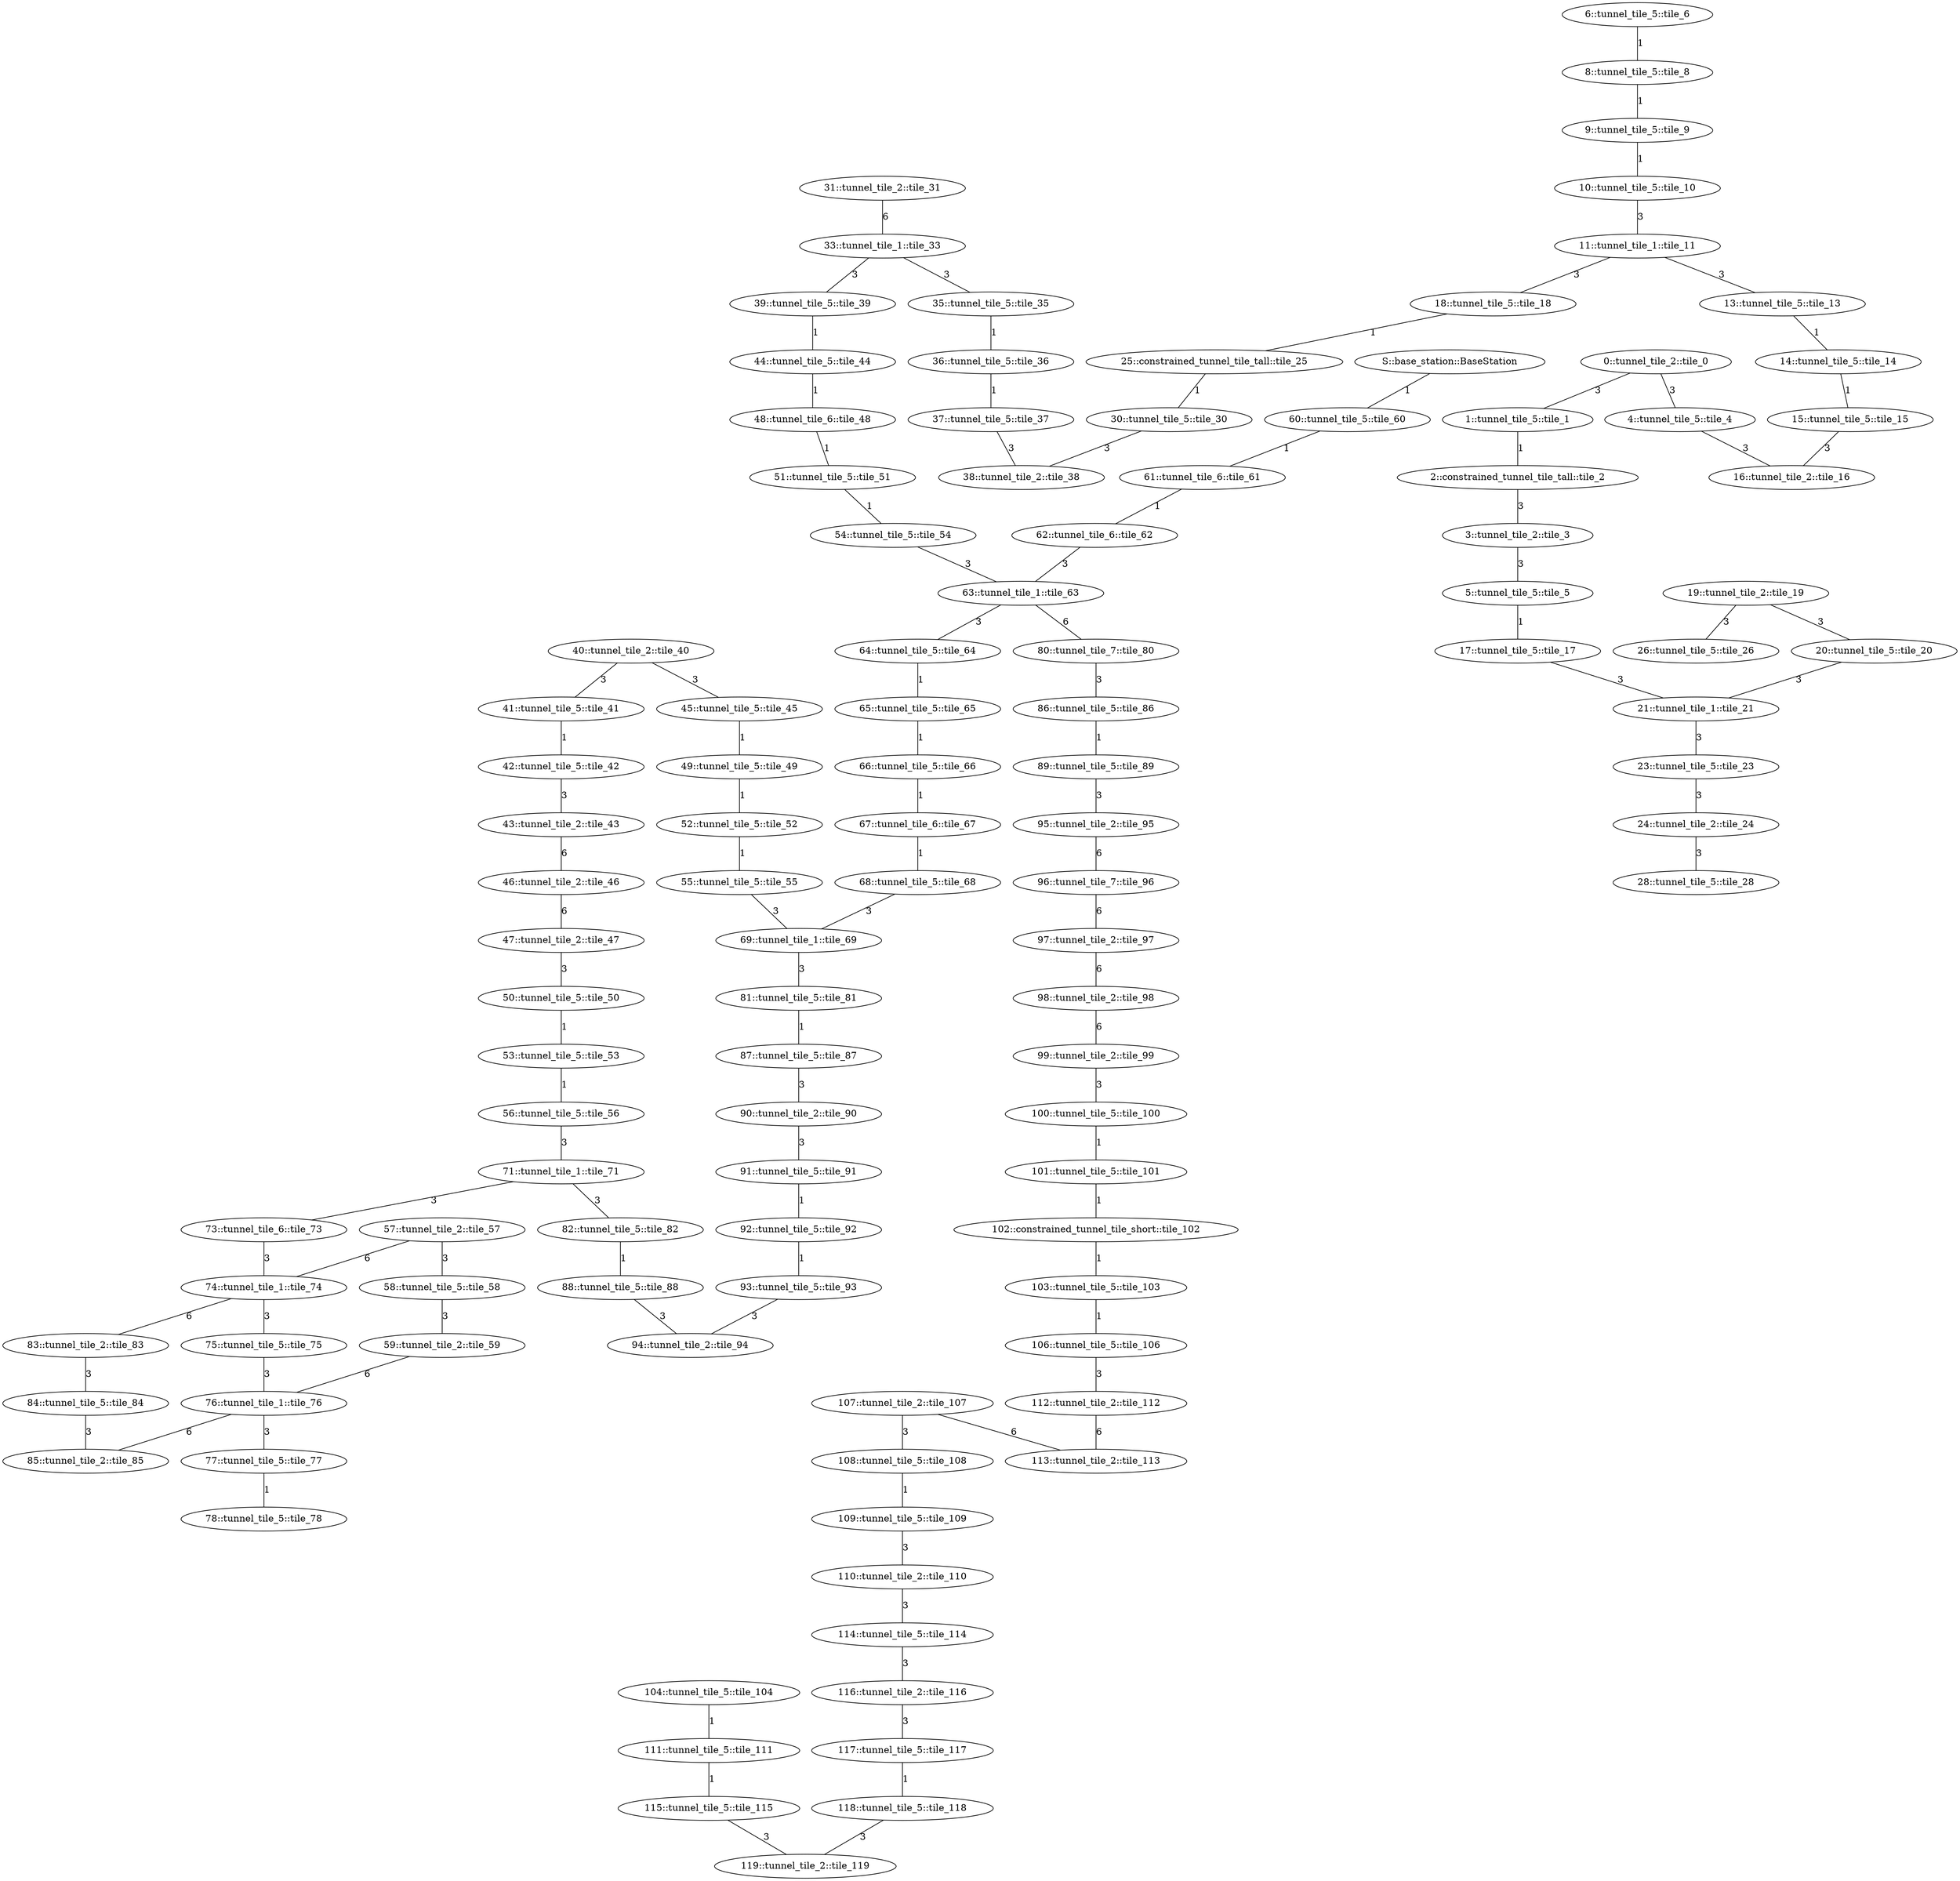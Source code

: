 /* Visibility graph for tunnel_qual.tsv
   Generated with the tile_tsv.py script:
     tile_tsv.py tunnel_qual.tsv -\-world-name tunnel_qual -\-x0 20 -\-y0 240 -\-z0 -10 -\-world-file tunnel_qual.world -\-graph-file tunnel_qual.dot */

graph {
  /* ==== Vertices ==== */

  /* Base station / Staging area */
  S   [label="S::base_station::BaseStation"];

  0   [label="0::tunnel_tile_2::tile_0"];
  1   [label="1::tunnel_tile_5::tile_1"];
  2   [label="2::constrained_tunnel_tile_tall::tile_2"];
  3   [label="3::tunnel_tile_2::tile_3"];
  4   [label="4::tunnel_tile_5::tile_4"];
  5   [label="5::tunnel_tile_5::tile_5"];
  6   [label="6::tunnel_tile_5::tile_6"];
  8   [label="8::tunnel_tile_5::tile_8"];
  9   [label="9::tunnel_tile_5::tile_9"];
  10  [label="10::tunnel_tile_5::tile_10"];
  11  [label="11::tunnel_tile_1::tile_11"];
  13  [label="13::tunnel_tile_5::tile_13"];
  14  [label="14::tunnel_tile_5::tile_14"];
  15  [label="15::tunnel_tile_5::tile_15"];
  16  [label="16::tunnel_tile_2::tile_16"];
  17  [label="17::tunnel_tile_5::tile_17"];
  18  [label="18::tunnel_tile_5::tile_18"];
  19  [label="19::tunnel_tile_2::tile_19"];
  20  [label="20::tunnel_tile_5::tile_20"];
  21  [label="21::tunnel_tile_1::tile_21"];
  23  [label="23::tunnel_tile_5::tile_23"];
  24  [label="24::tunnel_tile_2::tile_24"];
  25  [label="25::constrained_tunnel_tile_tall::tile_25"];
  26  [label="26::tunnel_tile_5::tile_26"];
  28  [label="28::tunnel_tile_5::tile_28"];
  30  [label="30::tunnel_tile_5::tile_30"];
  31  [label="31::tunnel_tile_2::tile_31"];
  33  [label="33::tunnel_tile_1::tile_33"];
  35  [label="35::tunnel_tile_5::tile_35"];
  36  [label="36::tunnel_tile_5::tile_36"];
  37  [label="37::tunnel_tile_5::tile_37"];
  38  [label="38::tunnel_tile_2::tile_38"];
  39  [label="39::tunnel_tile_5::tile_39"];
  40  [label="40::tunnel_tile_2::tile_40"];
  41  [label="41::tunnel_tile_5::tile_41"];
  42  [label="42::tunnel_tile_5::tile_42"];
  43  [label="43::tunnel_tile_2::tile_43"];
  44  [label="44::tunnel_tile_5::tile_44"];
  45  [label="45::tunnel_tile_5::tile_45"];
  46  [label="46::tunnel_tile_2::tile_46"];
  47  [label="47::tunnel_tile_2::tile_47"];
  48  [label="48::tunnel_tile_6::tile_48"];
  49  [label="49::tunnel_tile_5::tile_49"];
  50  [label="50::tunnel_tile_5::tile_50"];
  51  [label="51::tunnel_tile_5::tile_51"];
  52  [label="52::tunnel_tile_5::tile_52"];
  53  [label="53::tunnel_tile_5::tile_53"];
  54  [label="54::tunnel_tile_5::tile_54"];
  55  [label="55::tunnel_tile_5::tile_55"];
  56  [label="56::tunnel_tile_5::tile_56"];
  57  [label="57::tunnel_tile_2::tile_57"];
  58  [label="58::tunnel_tile_5::tile_58"];
  59  [label="59::tunnel_tile_2::tile_59"];
  60  [label="60::tunnel_tile_5::tile_60"];
  61  [label="61::tunnel_tile_6::tile_61"];
  62  [label="62::tunnel_tile_6::tile_62"];
  63  [label="63::tunnel_tile_1::tile_63"];
  64  [label="64::tunnel_tile_5::tile_64"];
  65  [label="65::tunnel_tile_5::tile_65"];
  66  [label="66::tunnel_tile_5::tile_66"];
  67  [label="67::tunnel_tile_6::tile_67"];
  68  [label="68::tunnel_tile_5::tile_68"];
  69  [label="69::tunnel_tile_1::tile_69"];
  71  [label="71::tunnel_tile_1::tile_71"];
  73  [label="73::tunnel_tile_6::tile_73"];
  74  [label="74::tunnel_tile_1::tile_74"];
  75  [label="75::tunnel_tile_5::tile_75"];
  76  [label="76::tunnel_tile_1::tile_76"];
  77  [label="77::tunnel_tile_5::tile_77"];
  78  [label="78::tunnel_tile_5::tile_78"];
  80  [label="80::tunnel_tile_7::tile_80"];
  81  [label="81::tunnel_tile_5::tile_81"];
  82  [label="82::tunnel_tile_5::tile_82"];
  83  [label="83::tunnel_tile_2::tile_83"];
  84  [label="84::tunnel_tile_5::tile_84"];
  85  [label="85::tunnel_tile_2::tile_85"];
  86  [label="86::tunnel_tile_5::tile_86"];
  87  [label="87::tunnel_tile_5::tile_87"];
  88  [label="88::tunnel_tile_5::tile_88"];
  89  [label="89::tunnel_tile_5::tile_89"];
  90  [label="90::tunnel_tile_2::tile_90"];
  91  [label="91::tunnel_tile_5::tile_91"];
  92  [label="92::tunnel_tile_5::tile_92"];
  93  [label="93::tunnel_tile_5::tile_93"];
  94  [label="94::tunnel_tile_2::tile_94"];
  95  [label="95::tunnel_tile_2::tile_95"];
  96  [label="96::tunnel_tile_7::tile_96"];
  97  [label="97::tunnel_tile_2::tile_97"];
  98  [label="98::tunnel_tile_2::tile_98"];
  99  [label="99::tunnel_tile_2::tile_99"];
  100 [label="100::tunnel_tile_5::tile_100"];
  101 [label="101::tunnel_tile_5::tile_101"];
  102 [label="102::constrained_tunnel_tile_short::tile_102"];
  103 [label="103::tunnel_tile_5::tile_103"];
  104 [label="104::tunnel_tile_5::tile_104"];
  106 [label="106::tunnel_tile_5::tile_106"];
  107 [label="107::tunnel_tile_2::tile_107"];
  108 [label="108::tunnel_tile_5::tile_108"];
  109 [label="109::tunnel_tile_5::tile_109"];
  110 [label="110::tunnel_tile_2::tile_110"];
  111 [label="111::tunnel_tile_5::tile_111"];
  112 [label="112::tunnel_tile_2::tile_112"];
  113 [label="113::tunnel_tile_2::tile_113"];
  114 [label="114::tunnel_tile_5::tile_114"];
  115 [label="115::tunnel_tile_5::tile_115"];
  116 [label="116::tunnel_tile_2::tile_116"];
  117 [label="117::tunnel_tile_5::tile_117"];
  118 [label="118::tunnel_tile_5::tile_118"];
  119 [label="119::tunnel_tile_2::tile_119"];

  /* ==== Edges ==== */

  /* Base station */
  S  -- 60  [label=1];
  0  -- 1   [label=3];
  0  -- 4   [label=3];
  1  -- 2   [label=1];
  2  -- 3   [label=3];
  3  -- 5   [label=3];
  4  -- 16  [label=3];
  5  -- 17  [label=1];
  6  -- 8   [label=1];
  8  -- 9   [label=1];
  9  -- 10  [label=1];
  10 -- 11  [label=3];
  11 -- 13  [label=3];  /* Intersection */
  11 -- 18  [label=3];  /* Intersection */
  13 -- 14  [label=1];
  14 -- 15  [label=1];
  15 -- 16  [label=3];
  17 -- 21  [label=3];
  18 -- 25  [label=1];
  19 -- 20  [label=3];
  19 -- 26  [label=3];
  20 -- 21  [label=3];
  21 -- 23  [label=3];  /* Intersection */
  23 -- 24  [label=3];
  24 -- 28  [label=3];
  25 -- 30  [label=1];
  30 -- 38  [label=3];
  31 -- 33  [label=6];
  33 -- 35  [label=3];  /* Intersection */
  33 -- 39  [label=3];  /* Intersection */
  35 -- 36  [label=1];
  36 -- 37  [label=1];
  37 -- 38  [label=3];
  39 -- 44  [label=1];
  40 -- 41  [label=3];
  40 -- 45  [label=3];
  41 -- 42  [label=1];
  42 -- 43  [label=3];
  43 -- 46  [label=6];
  44 -- 48  [label=1];
  45 -- 49  [label=1];
  46 -- 47  [label=6];
  47 -- 50  [label=3];
  48 -- 51  [label=1];
  49 -- 52  [label=1];
  50 -- 53  [label=1];
  51 -- 54  [label=1];
  52 -- 55  [label=1];
  53 -- 56  [label=1];
  54 -- 63  [label=3];
  55 -- 69  [label=3];
  56 -- 71  [label=3];
  57 -- 58  [label=3];
  57 -- 74  [label=6];
  58 -- 59  [label=3];
  59 -- 76  [label=6];
  60 -- 61  [label=1];
  61 -- 62  [label=1];
  62 -- 63  [label=3];
  63 -- 64  [label=3];  /* Intersection */
  63 -- 80  [label=6];  /* Intersection */
  64 -- 65  [label=1];
  65 -- 66  [label=1];
  66 -- 67  [label=1];
  67 -- 68  [label=1];
  68 -- 69  [label=3];
  69 -- 81  [label=3];  /* Intersection */
  71 -- 73  [label=3];  /* Intersection */
  71 -- 82  [label=3];  /* Intersection */
  73 -- 74  [label=3];
  74 -- 75  [label=3];  /* Intersection */
  74 -- 83  [label=6];  /* Intersection */
  75 -- 76  [label=3];
  76 -- 77  [label=3];  /* Intersection */
  76 -- 85  [label=6];  /* Intersection */
  77 -- 78  [label=1];
  80 -- 86  [label=3];
  81 -- 87  [label=1];
  82 -- 88  [label=1];
  83 -- 84  [label=3];
  84 -- 85  [label=3];
  86 -- 89  [label=1];
  87 -- 90  [label=3];
  88 -- 94  [label=3];
  89 -- 95  [label=3];
  90 -- 91  [label=3];
  91 -- 92  [label=1];
  92 -- 93  [label=1];
  93 -- 94  [label=3];
  95 -- 96  [label=6];
  96 -- 97  [label=6];
  97 -- 98  [label=6];
  98 -- 99  [label=6];
  99 -- 100 [label=3];
  100 -- 101 [label=1];
  101 -- 102 [label=1];
  102 -- 103 [label=1];
  103 -- 106 [label=1];
  104 -- 111 [label=1];
  106 -- 112 [label=3];
  107 -- 108 [label=3];
  107 -- 113 [label=6];
  108 -- 109 [label=1];
  109 -- 110 [label=3];
  110 -- 114 [label=3];
  111 -- 115 [label=1];
  112 -- 113 [label=6];
  114 -- 116 [label=3];
  115 -- 119 [label=3];
  116 -- 117 [label=3];
  117 -- 118 [label=1];
  118 -- 119 [label=3];
}
